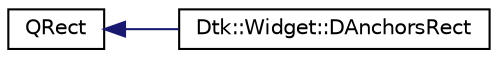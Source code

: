 digraph "类继承关系图"
{
  edge [fontname="Helvetica",fontsize="10",labelfontname="Helvetica",labelfontsize="10"];
  node [fontname="Helvetica",fontsize="10",shape=record];
  rankdir="LR";
  Node0 [label="QRect",height=0.2,width=0.4,color="black", fillcolor="white", style="filled",URL="/home/xmuli/project/dtk/tags/qtcore.tags$qrect.html"];
  Node0 -> Node1 [dir="back",color="midnightblue",fontsize="10",style="solid",fontname="Helvetica"];
  Node1 [label="Dtk::Widget::DAnchorsRect",height=0.2,width=0.4,color="black", fillcolor="white", style="filled",URL="$class_dtk_1_1_widget_1_1_d_anchors_rect.html"];
}
